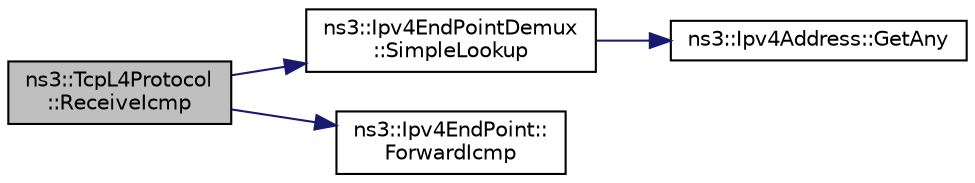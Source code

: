 digraph "ns3::TcpL4Protocol::ReceiveIcmp"
{
  edge [fontname="Helvetica",fontsize="10",labelfontname="Helvetica",labelfontsize="10"];
  node [fontname="Helvetica",fontsize="10",shape=record];
  rankdir="LR";
  Node1 [label="ns3::TcpL4Protocol\l::ReceiveIcmp",height=0.2,width=0.4,color="black", fillcolor="grey75", style="filled", fontcolor="black"];
  Node1 -> Node2 [color="midnightblue",fontsize="10",style="solid"];
  Node2 [label="ns3::Ipv4EndPointDemux\l::SimpleLookup",height=0.2,width=0.4,color="black", fillcolor="white", style="filled",URL="$d0/d61/classns3_1_1Ipv4EndPointDemux.html#a524bb724e8bbd40648172938758860ec",tooltip="simple lookup for a match with all the parameters. "];
  Node2 -> Node3 [color="midnightblue",fontsize="10",style="solid"];
  Node3 [label="ns3::Ipv4Address::GetAny",height=0.2,width=0.4,color="black", fillcolor="white", style="filled",URL="$de/d55/classns3_1_1Ipv4Address.html#a7a39b330c8e701183a411d5779fca1a4"];
  Node1 -> Node4 [color="midnightblue",fontsize="10",style="solid"];
  Node4 [label="ns3::Ipv4EndPoint::\lForwardIcmp",height=0.2,width=0.4,color="black", fillcolor="white", style="filled",URL="$dd/d51/classns3_1_1Ipv4EndPoint.html#a53cc03159a64a6aa2eed49382dc42381",tooltip="Forward the ICMP packet to the upper level. "];
}
